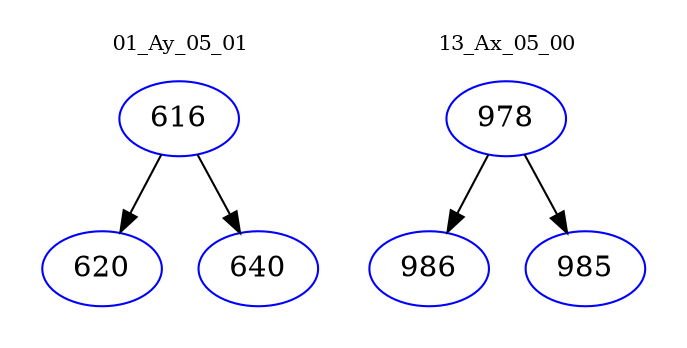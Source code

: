 digraph{
subgraph cluster_0 {
color = white
label = "01_Ay_05_01";
fontsize=10;
T0_616 [label="616", color="blue"]
T0_616 -> T0_620 [color="black"]
T0_620 [label="620", color="blue"]
T0_616 -> T0_640 [color="black"]
T0_640 [label="640", color="blue"]
}
subgraph cluster_1 {
color = white
label = "13_Ax_05_00";
fontsize=10;
T1_978 [label="978", color="blue"]
T1_978 -> T1_986 [color="black"]
T1_986 [label="986", color="blue"]
T1_978 -> T1_985 [color="black"]
T1_985 [label="985", color="blue"]
}
}
